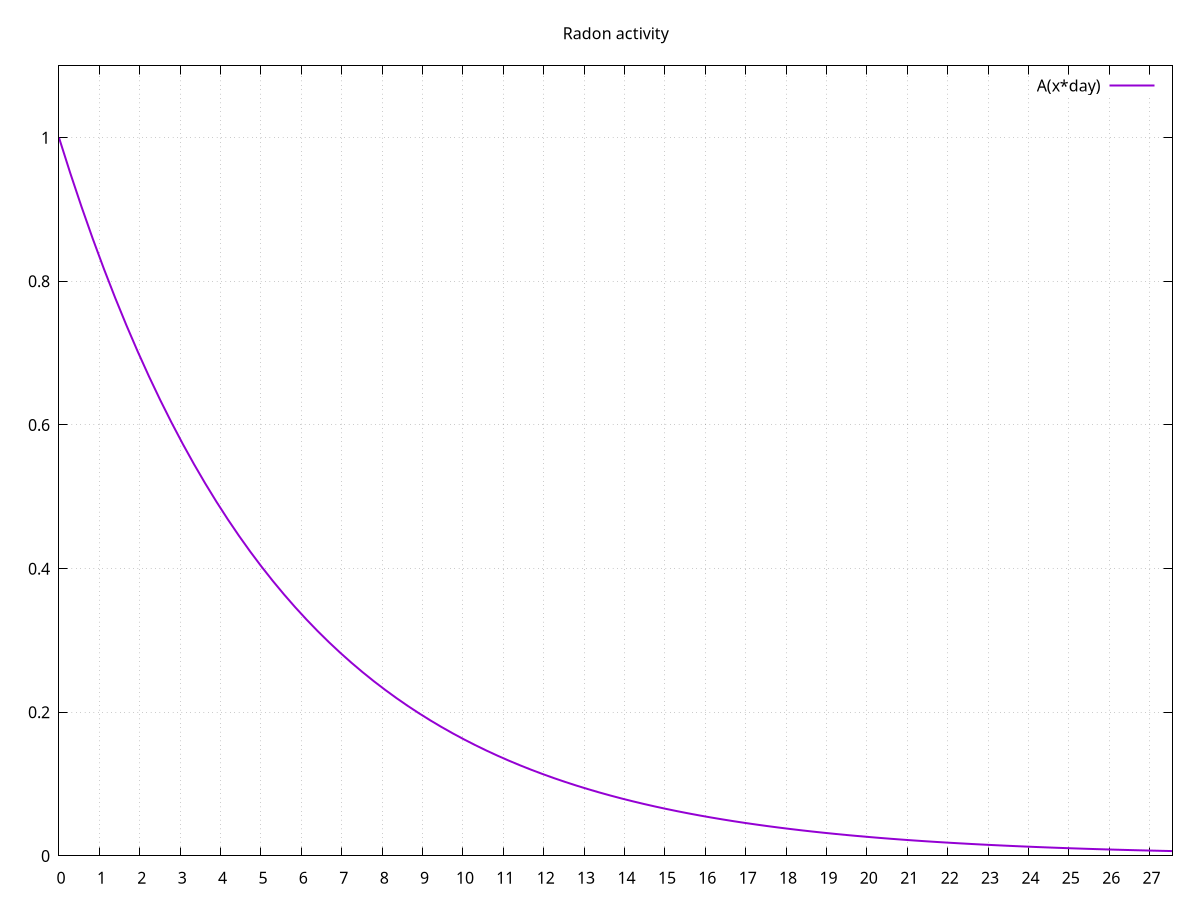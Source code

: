 
second = 1.0
minute = 60.0 * second
hour   = 60.0 * minute
day    = 24.0 * hour
Bq     = 1.0 / second
Thalf = 3.8215 * day
tau = Thalf / log(2.0)
print "tau=", tau/day , " day"
A0 = 1.0 * Bq
A(x) = A0 * exp(-x / tau)

do for [d=0:10:1] {
    print "A(",d,") =", A(d*day)
}
set xtics 1
set title "Radon activity"
set grid
plot [0: 5 * tau / day][0.0:A0*1.1] A(x*day) with lines lw 2
pause -1

# end
